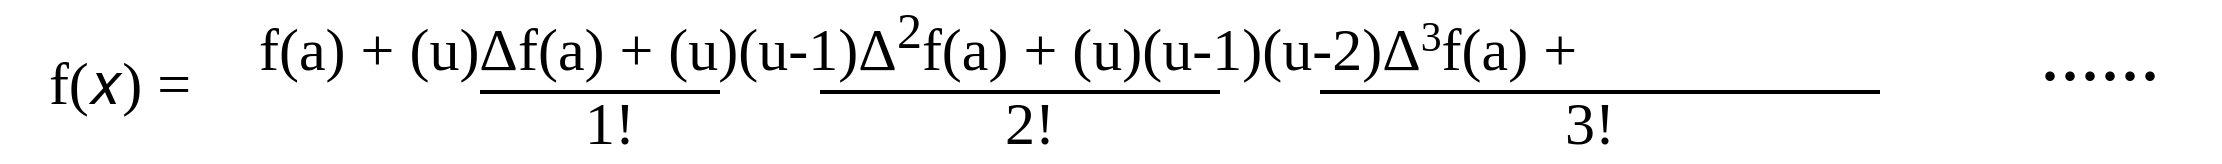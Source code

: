 <mxfile version="21.2.8" type="device">
  <diagram name="Page-1" id="A-HCYHpP08vCLw4_zFqz">
    <mxGraphModel dx="1468" dy="1075" grid="1" gridSize="10" guides="1" tooltips="1" connect="1" arrows="1" fold="1" page="1" pageScale="1" pageWidth="827" pageHeight="1169" math="0" shadow="0">
      <root>
        <mxCell id="0" />
        <mxCell id="1" parent="0" />
        <mxCell id="HY-IIbvWQKwJW-4mLAR2-1" value="f(𝑥) =" style="rounded=0;whiteSpace=wrap;html=1;fillColor=none;fontSize=30;fontFamily=Ubuntu Mono;strokeWidth=3;strokeColor=none;" parent="1" vertex="1">
          <mxGeometry x="40" y="260" width="120" height="40" as="geometry" />
        </mxCell>
        <mxCell id="HY-IIbvWQKwJW-4mLAR2-2" value="&amp;nbsp;f(a) + (u)Δf(a) + (u)(u-1)Δ&lt;sup&gt;2&lt;/sup&gt;f(a) + (u)(u-1)(u-2)Δ&lt;span style=&quot;font-size: 25px;&quot;&gt;&lt;sup&gt;3&lt;/sup&gt;&lt;/span&gt;f(a) +&amp;nbsp;" style="rounded=0;whiteSpace=wrap;html=1;fillColor=none;fontSize=30;fontFamily=Ubuntu Mono;strokeWidth=3;strokeColor=none;align=left;" parent="1" vertex="1">
          <mxGeometry x="160" y="240" width="880" height="40" as="geometry" />
        </mxCell>
        <mxCell id="HY-IIbvWQKwJW-4mLAR2-3" value="1!" style="rounded=0;whiteSpace=wrap;html=1;fillColor=none;fontSize=30;fontFamily=Ubuntu Mono;strokeWidth=3;strokeColor=none;align=center;" parent="1" vertex="1">
          <mxGeometry x="320" y="280" width="50" height="40" as="geometry" />
        </mxCell>
        <mxCell id="HY-IIbvWQKwJW-4mLAR2-4" value="2!" style="rounded=0;whiteSpace=wrap;html=1;fillColor=none;fontSize=30;fontFamily=Ubuntu Mono;strokeWidth=3;strokeColor=none;align=center;" parent="1" vertex="1">
          <mxGeometry x="530" y="280" width="50" height="40" as="geometry" />
        </mxCell>
        <mxCell id="HY-IIbvWQKwJW-4mLAR2-5" value="3!" style="rounded=0;whiteSpace=wrap;html=1;fillColor=none;fontSize=30;fontFamily=Ubuntu Mono;strokeWidth=3;strokeColor=none;align=center;" parent="1" vertex="1">
          <mxGeometry x="810" y="280" width="50" height="40" as="geometry" />
        </mxCell>
        <mxCell id="HY-IIbvWQKwJW-4mLAR2-7" value="" style="endArrow=none;html=1;rounded=0;strokeWidth=2;" parent="1" edge="1">
          <mxGeometry width="50" height="50" relative="1" as="geometry">
            <mxPoint x="280" y="285" as="sourcePoint" />
            <mxPoint x="400" y="285" as="targetPoint" />
          </mxGeometry>
        </mxCell>
        <mxCell id="HY-IIbvWQKwJW-4mLAR2-8" value="" style="endArrow=none;html=1;rounded=0;strokeWidth=2;" parent="1" edge="1">
          <mxGeometry width="50" height="50" relative="1" as="geometry">
            <mxPoint x="450" y="285" as="sourcePoint" />
            <mxPoint x="650" y="285" as="targetPoint" />
          </mxGeometry>
        </mxCell>
        <mxCell id="HY-IIbvWQKwJW-4mLAR2-9" value="" style="endArrow=none;html=1;rounded=0;strokeWidth=2;" parent="1" edge="1">
          <mxGeometry width="50" height="50" relative="1" as="geometry">
            <mxPoint x="700" y="285" as="sourcePoint" />
            <mxPoint x="980" y="285" as="targetPoint" />
          </mxGeometry>
        </mxCell>
        <mxCell id="EV-e3KLOLpbBkh6CqxRT-1" value="......" style="rounded=0;whiteSpace=wrap;html=1;fillColor=none;fontSize=40;fontFamily=Ubuntu Mono;strokeWidth=3;strokeColor=none;" vertex="1" parent="1">
          <mxGeometry x="1030" y="240" width="120" height="50" as="geometry" />
        </mxCell>
      </root>
    </mxGraphModel>
  </diagram>
</mxfile>
